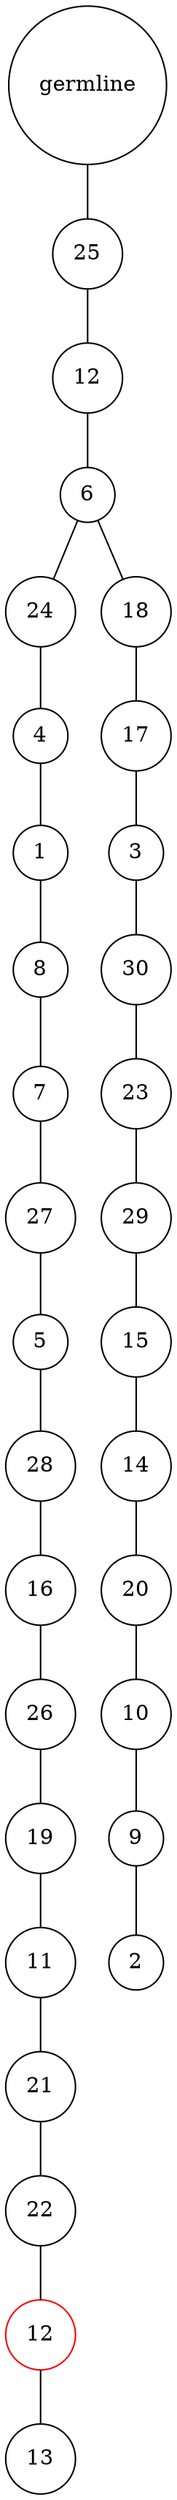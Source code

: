graph {
	rankdir=UD;
	splines=line;
	node [shape=circle]
	"0x7f636ed89b50" [label="germline"];
	"0x7f636ed89b80" [label="25"];
	"0x7f636ed89b50" -- "0x7f636ed89b80" ;
	"0x7f636ed89bb0" [label="12"];
	"0x7f636ed89b80" -- "0x7f636ed89bb0" ;
	"0x7f636ed89be0" [label="6"];
	"0x7f636ed89bb0" -- "0x7f636ed89be0" ;
	"0x7f636ed89c10" [label="24"];
	"0x7f636ed89be0" -- "0x7f636ed89c10" ;
	"0x7f636ed89c40" [label="4"];
	"0x7f636ed89c10" -- "0x7f636ed89c40" ;
	"0x7f636ed89c70" [label="1"];
	"0x7f636ed89c40" -- "0x7f636ed89c70" ;
	"0x7f636ed89ca0" [label="8"];
	"0x7f636ed89c70" -- "0x7f636ed89ca0" ;
	"0x7f636ed89cd0" [label="7"];
	"0x7f636ed89ca0" -- "0x7f636ed89cd0" ;
	"0x7f636ed89d00" [label="27"];
	"0x7f636ed89cd0" -- "0x7f636ed89d00" ;
	"0x7f636ed89d30" [label="5"];
	"0x7f636ed89d00" -- "0x7f636ed89d30" ;
	"0x7f636ed89d60" [label="28"];
	"0x7f636ed89d30" -- "0x7f636ed89d60" ;
	"0x7f636ed89d90" [label="16"];
	"0x7f636ed89d60" -- "0x7f636ed89d90" ;
	"0x7f636ed89dc0" [label="26"];
	"0x7f636ed89d90" -- "0x7f636ed89dc0" ;
	"0x7f636ed89df0" [label="19"];
	"0x7f636ed89dc0" -- "0x7f636ed89df0" ;
	"0x7f636ed89e20" [label="11"];
	"0x7f636ed89df0" -- "0x7f636ed89e20" ;
	"0x7f636ed89e50" [label="21"];
	"0x7f636ed89e20" -- "0x7f636ed89e50" ;
	"0x7f636ed89e80" [label="22"];
	"0x7f636ed89e50" -- "0x7f636ed89e80" ;
	"0x7f636ed89eb0" [label="12",color="red"];
	"0x7f636ed89e80" -- "0x7f636ed89eb0" ;
	"0x7f636ed89ee0" [label="13"];
	"0x7f636ed89eb0" -- "0x7f636ed89ee0" ;
	"0x7f636ed89f10" [label="18"];
	"0x7f636ed89be0" -- "0x7f636ed89f10" ;
	"0x7f636ed89f40" [label="17"];
	"0x7f636ed89f10" -- "0x7f636ed89f40" ;
	"0x7f636ed89f70" [label="3"];
	"0x7f636ed89f40" -- "0x7f636ed89f70" ;
	"0x7f636ed89fa0" [label="30"];
	"0x7f636ed89f70" -- "0x7f636ed89fa0" ;
	"0x7f636ed89fd0" [label="23"];
	"0x7f636ed89fa0" -- "0x7f636ed89fd0" ;
	"0x7f636ed97040" [label="29"];
	"0x7f636ed89fd0" -- "0x7f636ed97040" ;
	"0x7f636ed97070" [label="15"];
	"0x7f636ed97040" -- "0x7f636ed97070" ;
	"0x7f636ed970a0" [label="14"];
	"0x7f636ed97070" -- "0x7f636ed970a0" ;
	"0x7f636ed970d0" [label="20"];
	"0x7f636ed970a0" -- "0x7f636ed970d0" ;
	"0x7f636ed97100" [label="10"];
	"0x7f636ed970d0" -- "0x7f636ed97100" ;
	"0x7f636ed97130" [label="9"];
	"0x7f636ed97100" -- "0x7f636ed97130" ;
	"0x7f636ed97160" [label="2"];
	"0x7f636ed97130" -- "0x7f636ed97160" ;
}
